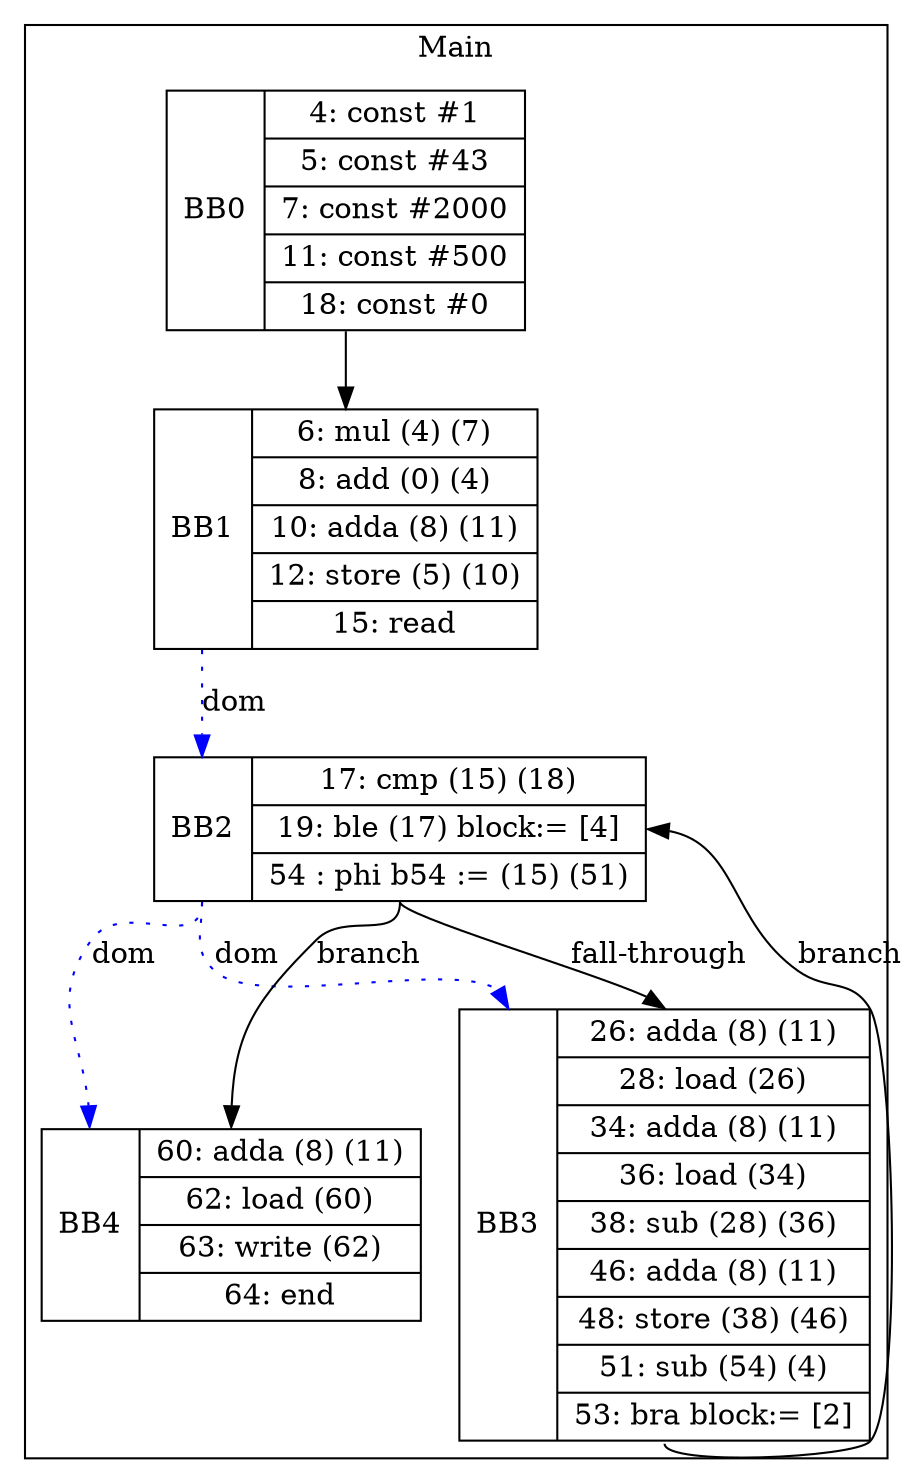digraph G {
node [shape=record];
subgraph cluster_main{
label = "Main";
BB0 [shape=record, label="<b>BB0|{4: const #1|5: const #43|7: const #2000|11: const #500|18: const #0}"];
BB1 [shape=record, label="<b>BB1|{6: mul (4) (7)|8: add (0) (4)|10: adda (8) (11)|12: store (5) (10)|15: read}"];
BB2 [shape=record, label="<b>BB2|{17: cmp (15) (18)|19: ble (17) block:= [4]|54 : phi b54 := (15) (51)}"];
BB3 [shape=record, label="<b>BB3|{26: adda (8) (11)|28: load (26)|34: adda (8) (11)|36: load (34)|38: sub (28) (36)|46: adda (8) (11)|48: store (38) (46)|51: sub (54) (4)|53: bra block:= [2]}"];
BB4 [shape=record, label="<b>BB4|{60: adda (8) (11)|62: load (60)|63: write (62)|64: end}"];
}
BB0:s -> BB1:n ;
BB2:b -> BB3:b [color=blue, style=dotted, label="dom"];
BB2:b -> BB4:b [color=blue, style=dotted, label="dom"];
BB1:b -> BB2:b [color=blue, style=dotted, label="dom"];
BB2:s -> BB4:n [label="branch"];
BB3:s -> BB2:e [label="branch"];
BB2:s -> BB3:n [label="fall-through"];
}
